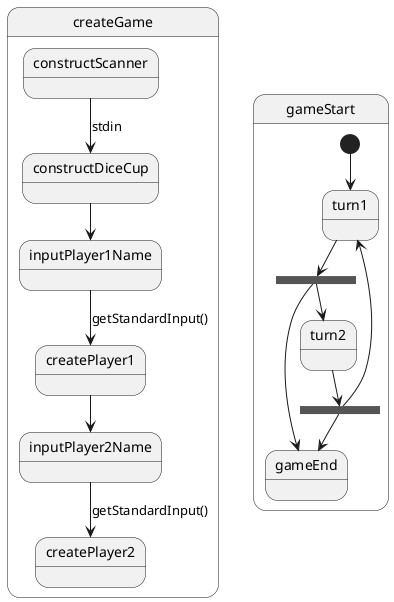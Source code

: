 @startuml


state createGame {
constructScanner --> constructDiceCup : stdin
constructDiceCup --> inputPlayer1Name
inputPlayer1Name --> createPlayer1 : getStandardInput()
createPlayer1 --> inputPlayer2Name
inputPlayer2Name --> createPlayer2 : getStandardInput()
}

state gameStart {
[*] --> turn1
state fork_state1 <<fork>>
turn1--> fork_state1
fork_state1 --> turn2
fork_state1 --> gameEnd
state fork_state2 <<fork>>
turn2 --> fork_state2
fork_state2 --> turn1
fork_state2 --> gameEnd
}
@enduml